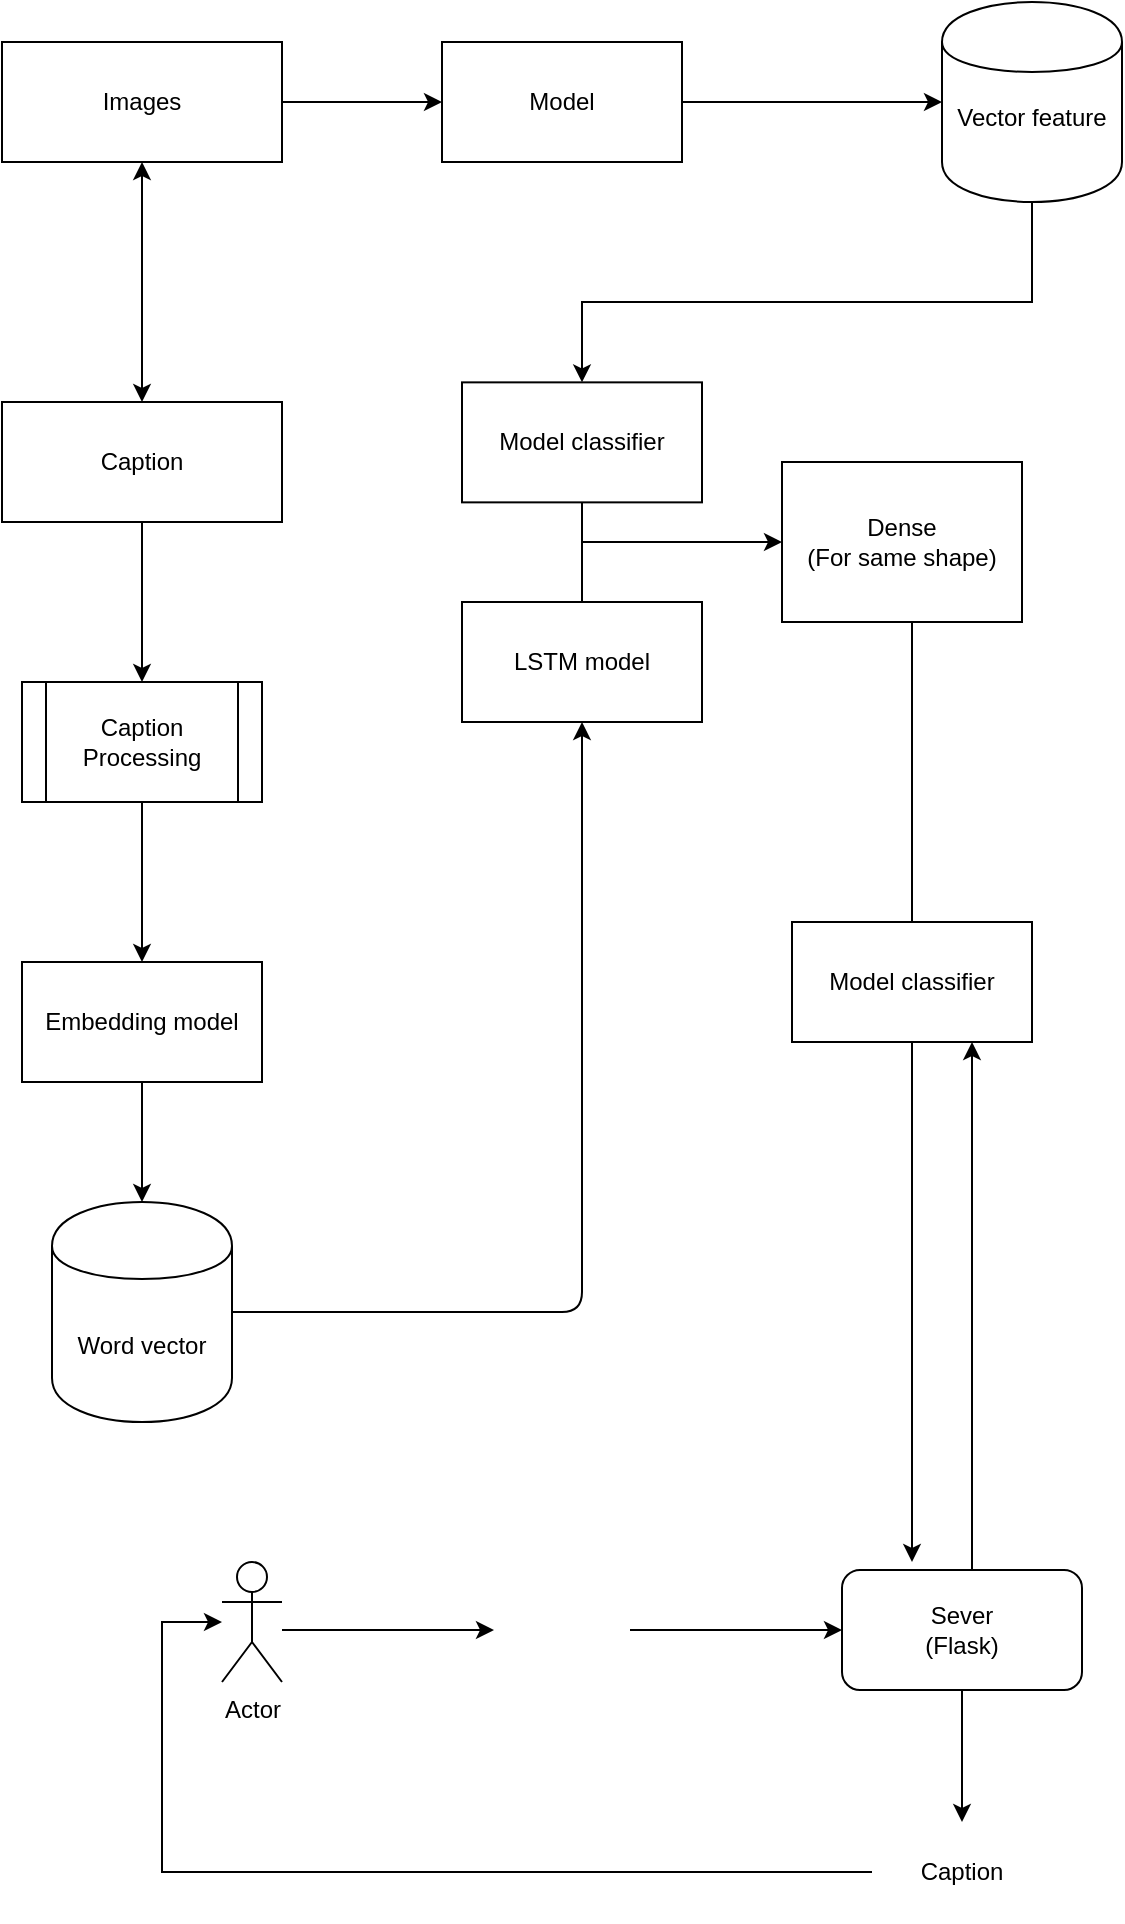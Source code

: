 <mxfile version="10.7.5" type="device"><diagram id="doxYTWLLpnMnNiXBKvzE" name="Page-1"><mxGraphModel dx="929" dy="456" grid="1" gridSize="10" guides="1" tooltips="1" connect="1" arrows="1" fold="1" page="1" pageScale="1" pageWidth="850" pageHeight="1100" math="0" shadow="0"><root><mxCell id="0"/><mxCell id="1" parent="0"/><mxCell id="_9W32Usos1fn9hB3wHnt-3" style="edgeStyle=orthogonalEdgeStyle;rounded=0;orthogonalLoop=1;jettySize=auto;html=1;entryX=0;entryY=0.5;entryDx=0;entryDy=0;" edge="1" parent="1" source="_9W32Usos1fn9hB3wHnt-1" target="_9W32Usos1fn9hB3wHnt-2"><mxGeometry relative="1" as="geometry"/></mxCell><mxCell id="_9W32Usos1fn9hB3wHnt-1" value="Images&lt;br&gt;" style="rounded=0;whiteSpace=wrap;html=1;" vertex="1" parent="1"><mxGeometry x="20" y="30" width="140" height="60" as="geometry"/></mxCell><mxCell id="_9W32Usos1fn9hB3wHnt-5" style="edgeStyle=orthogonalEdgeStyle;rounded=0;orthogonalLoop=1;jettySize=auto;html=1;entryX=0;entryY=0.5;entryDx=0;entryDy=0;" edge="1" parent="1" source="_9W32Usos1fn9hB3wHnt-2" target="_9W32Usos1fn9hB3wHnt-4"><mxGeometry relative="1" as="geometry"/></mxCell><mxCell id="_9W32Usos1fn9hB3wHnt-2" value="Model&lt;br&gt;" style="rounded=0;whiteSpace=wrap;html=1;" vertex="1" parent="1"><mxGeometry x="240" y="30" width="120" height="60" as="geometry"/></mxCell><mxCell id="_9W32Usos1fn9hB3wHnt-24" style="edgeStyle=orthogonalEdgeStyle;rounded=0;orthogonalLoop=1;jettySize=auto;html=1;" edge="1" parent="1" source="_9W32Usos1fn9hB3wHnt-4" target="_9W32Usos1fn9hB3wHnt-22"><mxGeometry relative="1" as="geometry"><mxPoint x="535" y="210" as="targetPoint"/><Array as="points"><mxPoint x="535" y="160"/><mxPoint x="310" y="160"/></Array></mxGeometry></mxCell><mxCell id="_9W32Usos1fn9hB3wHnt-4" value="Vector feature&lt;br&gt;&lt;br&gt;" style="shape=cylinder;whiteSpace=wrap;html=1;boundedLbl=1;backgroundOutline=1;" vertex="1" parent="1"><mxGeometry x="490" y="10" width="90" height="100" as="geometry"/></mxCell><mxCell id="_9W32Usos1fn9hB3wHnt-9" style="edgeStyle=orthogonalEdgeStyle;rounded=0;orthogonalLoop=1;jettySize=auto;html=1;" edge="1" parent="1" source="_9W32Usos1fn9hB3wHnt-6" target="_9W32Usos1fn9hB3wHnt-10"><mxGeometry relative="1" as="geometry"><mxPoint x="240" y="240" as="targetPoint"/></mxGeometry></mxCell><mxCell id="_9W32Usos1fn9hB3wHnt-6" value="Caption&lt;br&gt;" style="rounded=0;whiteSpace=wrap;html=1;" vertex="1" parent="1"><mxGeometry x="20" y="210" width="140" height="60" as="geometry"/></mxCell><mxCell id="_9W32Usos1fn9hB3wHnt-7" value="" style="endArrow=classic;startArrow=classic;html=1;entryX=0.5;entryY=1;entryDx=0;entryDy=0;exitX=0.5;exitY=0;exitDx=0;exitDy=0;" edge="1" parent="1" source="_9W32Usos1fn9hB3wHnt-6" target="_9W32Usos1fn9hB3wHnt-1"><mxGeometry width="50" height="50" relative="1" as="geometry"><mxPoint x="20" y="300" as="sourcePoint"/><mxPoint x="70" y="250" as="targetPoint"/></mxGeometry></mxCell><mxCell id="_9W32Usos1fn9hB3wHnt-12" value="" style="edgeStyle=orthogonalEdgeStyle;rounded=0;orthogonalLoop=1;jettySize=auto;html=1;" edge="1" parent="1" source="_9W32Usos1fn9hB3wHnt-10" target="_9W32Usos1fn9hB3wHnt-11"><mxGeometry relative="1" as="geometry"/></mxCell><mxCell id="_9W32Usos1fn9hB3wHnt-10" value="Caption Processing&lt;br&gt;" style="shape=process;whiteSpace=wrap;html=1;backgroundOutline=1;" vertex="1" parent="1"><mxGeometry x="30" y="350" width="120" height="60" as="geometry"/></mxCell><mxCell id="_9W32Usos1fn9hB3wHnt-11" value="Embedding model" style="rounded=0;whiteSpace=wrap;html=1;" vertex="1" parent="1"><mxGeometry x="30" y="490" width="120" height="60" as="geometry"/></mxCell><mxCell id="_9W32Usos1fn9hB3wHnt-14" value="Word vector" style="shape=cylinder;whiteSpace=wrap;html=1;boundedLbl=1;backgroundOutline=1;" vertex="1" parent="1"><mxGeometry x="45" y="610" width="90" height="110" as="geometry"/></mxCell><mxCell id="_9W32Usos1fn9hB3wHnt-15" value="" style="endArrow=classic;html=1;entryX=0.5;entryY=0;entryDx=0;entryDy=0;" edge="1" parent="1" source="_9W32Usos1fn9hB3wHnt-11" target="_9W32Usos1fn9hB3wHnt-14"><mxGeometry width="50" height="50" relative="1" as="geometry"><mxPoint x="20" y="790" as="sourcePoint"/><mxPoint x="70" y="740" as="targetPoint"/></mxGeometry></mxCell><mxCell id="_9W32Usos1fn9hB3wHnt-20" value="LSTM model&lt;br&gt;" style="rounded=0;whiteSpace=wrap;html=1;" vertex="1" parent="1"><mxGeometry x="250" y="310" width="120" height="60" as="geometry"/></mxCell><mxCell id="_9W32Usos1fn9hB3wHnt-21" value="" style="endArrow=classic;html=1;exitX=1;exitY=0.5;exitDx=0;exitDy=0;entryX=0.5;entryY=1;entryDx=0;entryDy=0;" edge="1" parent="1" source="_9W32Usos1fn9hB3wHnt-14" target="_9W32Usos1fn9hB3wHnt-20"><mxGeometry width="50" height="50" relative="1" as="geometry"><mxPoint x="20" y="790" as="sourcePoint"/><mxPoint x="249" y="665" as="targetPoint"/><Array as="points"><mxPoint x="310" y="665"/></Array></mxGeometry></mxCell><mxCell id="_9W32Usos1fn9hB3wHnt-22" value="Model classifier&lt;br&gt;" style="rounded=0;whiteSpace=wrap;html=1;" vertex="1" parent="1"><mxGeometry x="250" y="200.182" width="120" height="60" as="geometry"/></mxCell><mxCell id="_9W32Usos1fn9hB3wHnt-31" style="edgeStyle=orthogonalEdgeStyle;rounded=0;orthogonalLoop=1;jettySize=auto;html=1;entryX=0.5;entryY=0;entryDx=0;entryDy=0;" edge="1" parent="1" source="_9W32Usos1fn9hB3wHnt-25" target="_9W32Usos1fn9hB3wHnt-30"><mxGeometry relative="1" as="geometry"><Array as="points"><mxPoint x="475" y="480"/><mxPoint x="475" y="480"/></Array></mxGeometry></mxCell><mxCell id="_9W32Usos1fn9hB3wHnt-25" value="Dense&lt;br&gt;(For same shape)" style="rounded=0;whiteSpace=wrap;html=1;" vertex="1" parent="1"><mxGeometry x="410" y="240" width="120" height="80" as="geometry"/></mxCell><mxCell id="_9W32Usos1fn9hB3wHnt-26" value="" style="endArrow=none;html=1;entryX=0.5;entryY=1;entryDx=0;entryDy=0;exitX=0.5;exitY=0;exitDx=0;exitDy=0;" edge="1" parent="1" source="_9W32Usos1fn9hB3wHnt-20" target="_9W32Usos1fn9hB3wHnt-22"><mxGeometry width="50" height="50" relative="1" as="geometry"><mxPoint x="20" y="790" as="sourcePoint"/><mxPoint x="70" y="740" as="targetPoint"/></mxGeometry></mxCell><mxCell id="_9W32Usos1fn9hB3wHnt-27" value="" style="endArrow=classic;html=1;entryX=0;entryY=0.5;entryDx=0;entryDy=0;" edge="1" parent="1" target="_9W32Usos1fn9hB3wHnt-25"><mxGeometry width="50" height="50" relative="1" as="geometry"><mxPoint x="310" y="280" as="sourcePoint"/><mxPoint x="70" y="740" as="targetPoint"/></mxGeometry></mxCell><mxCell id="_9W32Usos1fn9hB3wHnt-41" style="edgeStyle=orthogonalEdgeStyle;rounded=0;orthogonalLoop=1;jettySize=auto;html=1;" edge="1" parent="1" source="_9W32Usos1fn9hB3wHnt-30"><mxGeometry relative="1" as="geometry"><mxPoint x="475" y="790" as="targetPoint"/></mxGeometry></mxCell><mxCell id="_9W32Usos1fn9hB3wHnt-30" value="Model classifier" style="rounded=0;whiteSpace=wrap;html=1;" vertex="1" parent="1"><mxGeometry x="415" y="470" width="120" height="60" as="geometry"/></mxCell><mxCell id="_9W32Usos1fn9hB3wHnt-36" style="edgeStyle=orthogonalEdgeStyle;rounded=0;orthogonalLoop=1;jettySize=auto;html=1;entryX=0;entryY=0.5;entryDx=0;entryDy=0;" edge="1" parent="1" source="_9W32Usos1fn9hB3wHnt-34" target="_9W32Usos1fn9hB3wHnt-35"><mxGeometry relative="1" as="geometry"/></mxCell><mxCell id="_9W32Usos1fn9hB3wHnt-34" value="" style="shape=image;html=1;verticalAlign=top;verticalLabelPosition=bottom;labelBackgroundColor=#ffffff;imageAspect=0;aspect=fixed;image=https://cdn2.iconfinder.com/data/icons/freecns-cumulus/16/519587-084_Photo-128.png" vertex="1" parent="1"><mxGeometry x="266" y="790" width="68" height="68" as="geometry"/></mxCell><mxCell id="_9W32Usos1fn9hB3wHnt-42" style="edgeStyle=orthogonalEdgeStyle;rounded=0;orthogonalLoop=1;jettySize=auto;html=1;entryX=0.75;entryY=1;entryDx=0;entryDy=0;" edge="1" parent="1" source="_9W32Usos1fn9hB3wHnt-35" target="_9W32Usos1fn9hB3wHnt-30"><mxGeometry relative="1" as="geometry"><Array as="points"><mxPoint x="505" y="690"/><mxPoint x="505" y="690"/></Array></mxGeometry></mxCell><mxCell id="_9W32Usos1fn9hB3wHnt-45" style="edgeStyle=orthogonalEdgeStyle;rounded=0;orthogonalLoop=1;jettySize=auto;html=1;" edge="1" parent="1" source="_9W32Usos1fn9hB3wHnt-35" target="_9W32Usos1fn9hB3wHnt-44"><mxGeometry relative="1" as="geometry"/></mxCell><mxCell id="_9W32Usos1fn9hB3wHnt-35" value="Sever&lt;br&gt;(Flask)&lt;br&gt;" style="rounded=1;whiteSpace=wrap;html=1;" vertex="1" parent="1"><mxGeometry x="440" y="794" width="120" height="60" as="geometry"/></mxCell><mxCell id="_9W32Usos1fn9hB3wHnt-38" style="edgeStyle=orthogonalEdgeStyle;rounded=0;orthogonalLoop=1;jettySize=auto;html=1;entryX=0;entryY=0.5;entryDx=0;entryDy=0;" edge="1" parent="1" source="_9W32Usos1fn9hB3wHnt-37" target="_9W32Usos1fn9hB3wHnt-34"><mxGeometry relative="1" as="geometry"><Array as="points"><mxPoint x="210" y="824"/><mxPoint x="210" y="824"/></Array></mxGeometry></mxCell><mxCell id="_9W32Usos1fn9hB3wHnt-37" value="Actor" style="shape=umlActor;verticalLabelPosition=bottom;labelBackgroundColor=#ffffff;verticalAlign=top;html=1;outlineConnect=0;" vertex="1" parent="1"><mxGeometry x="130" y="790" width="30" height="60" as="geometry"/></mxCell><mxCell id="_9W32Usos1fn9hB3wHnt-46" style="edgeStyle=orthogonalEdgeStyle;rounded=0;orthogonalLoop=1;jettySize=auto;html=1;" edge="1" parent="1" source="_9W32Usos1fn9hB3wHnt-44" target="_9W32Usos1fn9hB3wHnt-37"><mxGeometry relative="1" as="geometry"><Array as="points"><mxPoint x="100" y="945"/><mxPoint x="100" y="820"/></Array></mxGeometry></mxCell><mxCell id="_9W32Usos1fn9hB3wHnt-44" value="Caption&lt;br&gt;" style="text;html=1;strokeColor=none;fillColor=none;align=center;verticalAlign=middle;whiteSpace=wrap;rounded=0;" vertex="1" parent="1"><mxGeometry x="455" y="920" width="90" height="50" as="geometry"/></mxCell></root></mxGraphModel></diagram></mxfile>